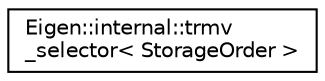 digraph "Graphical Class Hierarchy"
{
  edge [fontname="Helvetica",fontsize="10",labelfontname="Helvetica",labelfontsize="10"];
  node [fontname="Helvetica",fontsize="10",shape=record];
  rankdir="LR";
  Node1 [label="Eigen::internal::trmv\l_selector\< StorageOrder \>",height=0.2,width=0.4,color="black", fillcolor="white", style="filled",URL="$struct_eigen_1_1internal_1_1trmv__selector.html"];
}
